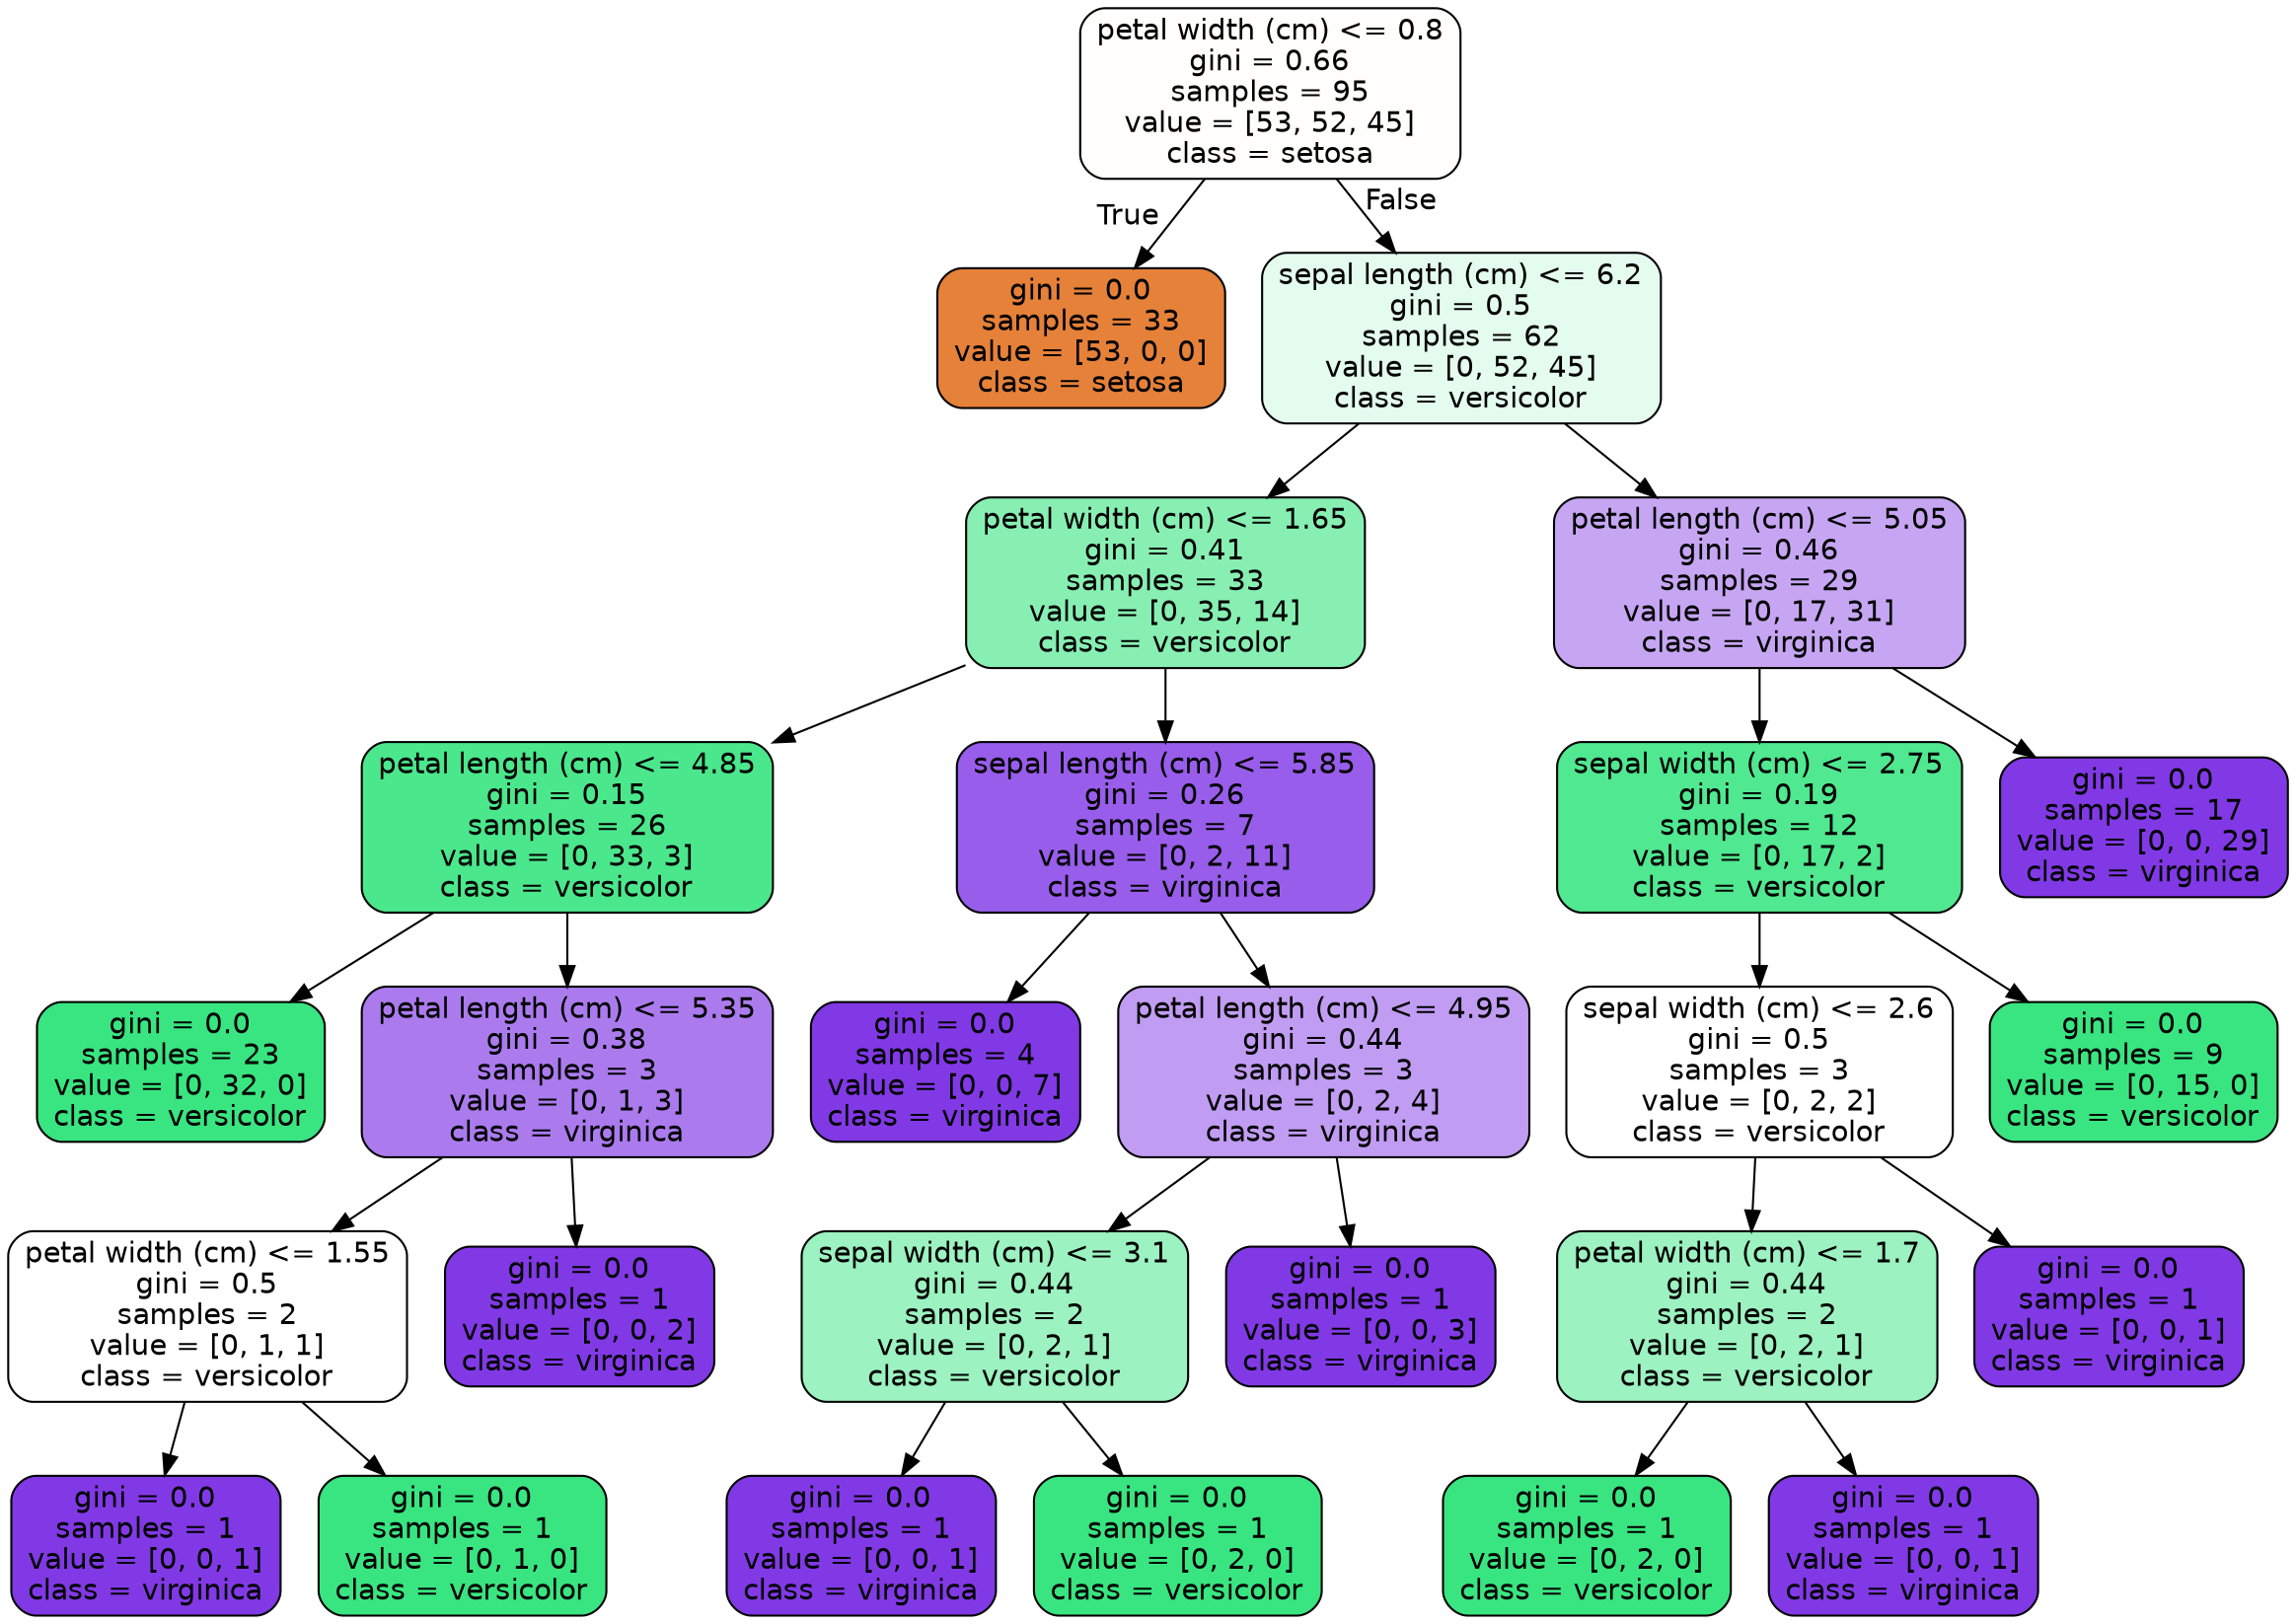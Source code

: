 digraph Tree {
node [shape=box, style="filled, rounded", color="black", fontname=helvetica] ;
edge [fontname=helvetica] ;
0 [label="petal width (cm) <= 0.8\ngini = 0.66\nsamples = 95\nvalue = [53, 52, 45]\nclass = setosa", fillcolor="#fffefd"] ;
1 [label="gini = 0.0\nsamples = 33\nvalue = [53, 0, 0]\nclass = setosa", fillcolor="#e58139"] ;
0 -> 1 [labeldistance=2.5, labelangle=45, headlabel="True"] ;
2 [label="sepal length (cm) <= 6.2\ngini = 0.5\nsamples = 62\nvalue = [0, 52, 45]\nclass = versicolor", fillcolor="#e4fcee"] ;
0 -> 2 [labeldistance=2.5, labelangle=-45, headlabel="False"] ;
3 [label="petal width (cm) <= 1.65\ngini = 0.41\nsamples = 33\nvalue = [0, 35, 14]\nclass = versicolor", fillcolor="#88efb3"] ;
2 -> 3 ;
4 [label="petal length (cm) <= 4.85\ngini = 0.15\nsamples = 26\nvalue = [0, 33, 3]\nclass = versicolor", fillcolor="#4be78c"] ;
3 -> 4 ;
5 [label="gini = 0.0\nsamples = 23\nvalue = [0, 32, 0]\nclass = versicolor", fillcolor="#39e581"] ;
4 -> 5 ;
6 [label="petal length (cm) <= 5.35\ngini = 0.38\nsamples = 3\nvalue = [0, 1, 3]\nclass = virginica", fillcolor="#ab7bee"] ;
4 -> 6 ;
7 [label="petal width (cm) <= 1.55\ngini = 0.5\nsamples = 2\nvalue = [0, 1, 1]\nclass = versicolor", fillcolor="#ffffff"] ;
6 -> 7 ;
8 [label="gini = 0.0\nsamples = 1\nvalue = [0, 0, 1]\nclass = virginica", fillcolor="#8139e5"] ;
7 -> 8 ;
9 [label="gini = 0.0\nsamples = 1\nvalue = [0, 1, 0]\nclass = versicolor", fillcolor="#39e581"] ;
7 -> 9 ;
10 [label="gini = 0.0\nsamples = 1\nvalue = [0, 0, 2]\nclass = virginica", fillcolor="#8139e5"] ;
6 -> 10 ;
11 [label="sepal length (cm) <= 5.85\ngini = 0.26\nsamples = 7\nvalue = [0, 2, 11]\nclass = virginica", fillcolor="#985dea"] ;
3 -> 11 ;
12 [label="gini = 0.0\nsamples = 4\nvalue = [0, 0, 7]\nclass = virginica", fillcolor="#8139e5"] ;
11 -> 12 ;
13 [label="petal length (cm) <= 4.95\ngini = 0.44\nsamples = 3\nvalue = [0, 2, 4]\nclass = virginica", fillcolor="#c09cf2"] ;
11 -> 13 ;
14 [label="sepal width (cm) <= 3.1\ngini = 0.44\nsamples = 2\nvalue = [0, 2, 1]\nclass = versicolor", fillcolor="#9cf2c0"] ;
13 -> 14 ;
15 [label="gini = 0.0\nsamples = 1\nvalue = [0, 0, 1]\nclass = virginica", fillcolor="#8139e5"] ;
14 -> 15 ;
16 [label="gini = 0.0\nsamples = 1\nvalue = [0, 2, 0]\nclass = versicolor", fillcolor="#39e581"] ;
14 -> 16 ;
17 [label="gini = 0.0\nsamples = 1\nvalue = [0, 0, 3]\nclass = virginica", fillcolor="#8139e5"] ;
13 -> 17 ;
18 [label="petal length (cm) <= 5.05\ngini = 0.46\nsamples = 29\nvalue = [0, 17, 31]\nclass = virginica", fillcolor="#c6a6f3"] ;
2 -> 18 ;
19 [label="sepal width (cm) <= 2.75\ngini = 0.19\nsamples = 12\nvalue = [0, 17, 2]\nclass = versicolor", fillcolor="#50e890"] ;
18 -> 19 ;
20 [label="sepal width (cm) <= 2.6\ngini = 0.5\nsamples = 3\nvalue = [0, 2, 2]\nclass = versicolor", fillcolor="#ffffff"] ;
19 -> 20 ;
21 [label="petal width (cm) <= 1.7\ngini = 0.44\nsamples = 2\nvalue = [0, 2, 1]\nclass = versicolor", fillcolor="#9cf2c0"] ;
20 -> 21 ;
22 [label="gini = 0.0\nsamples = 1\nvalue = [0, 2, 0]\nclass = versicolor", fillcolor="#39e581"] ;
21 -> 22 ;
23 [label="gini = 0.0\nsamples = 1\nvalue = [0, 0, 1]\nclass = virginica", fillcolor="#8139e5"] ;
21 -> 23 ;
24 [label="gini = 0.0\nsamples = 1\nvalue = [0, 0, 1]\nclass = virginica", fillcolor="#8139e5"] ;
20 -> 24 ;
25 [label="gini = 0.0\nsamples = 9\nvalue = [0, 15, 0]\nclass = versicolor", fillcolor="#39e581"] ;
19 -> 25 ;
26 [label="gini = 0.0\nsamples = 17\nvalue = [0, 0, 29]\nclass = virginica", fillcolor="#8139e5"] ;
18 -> 26 ;
}